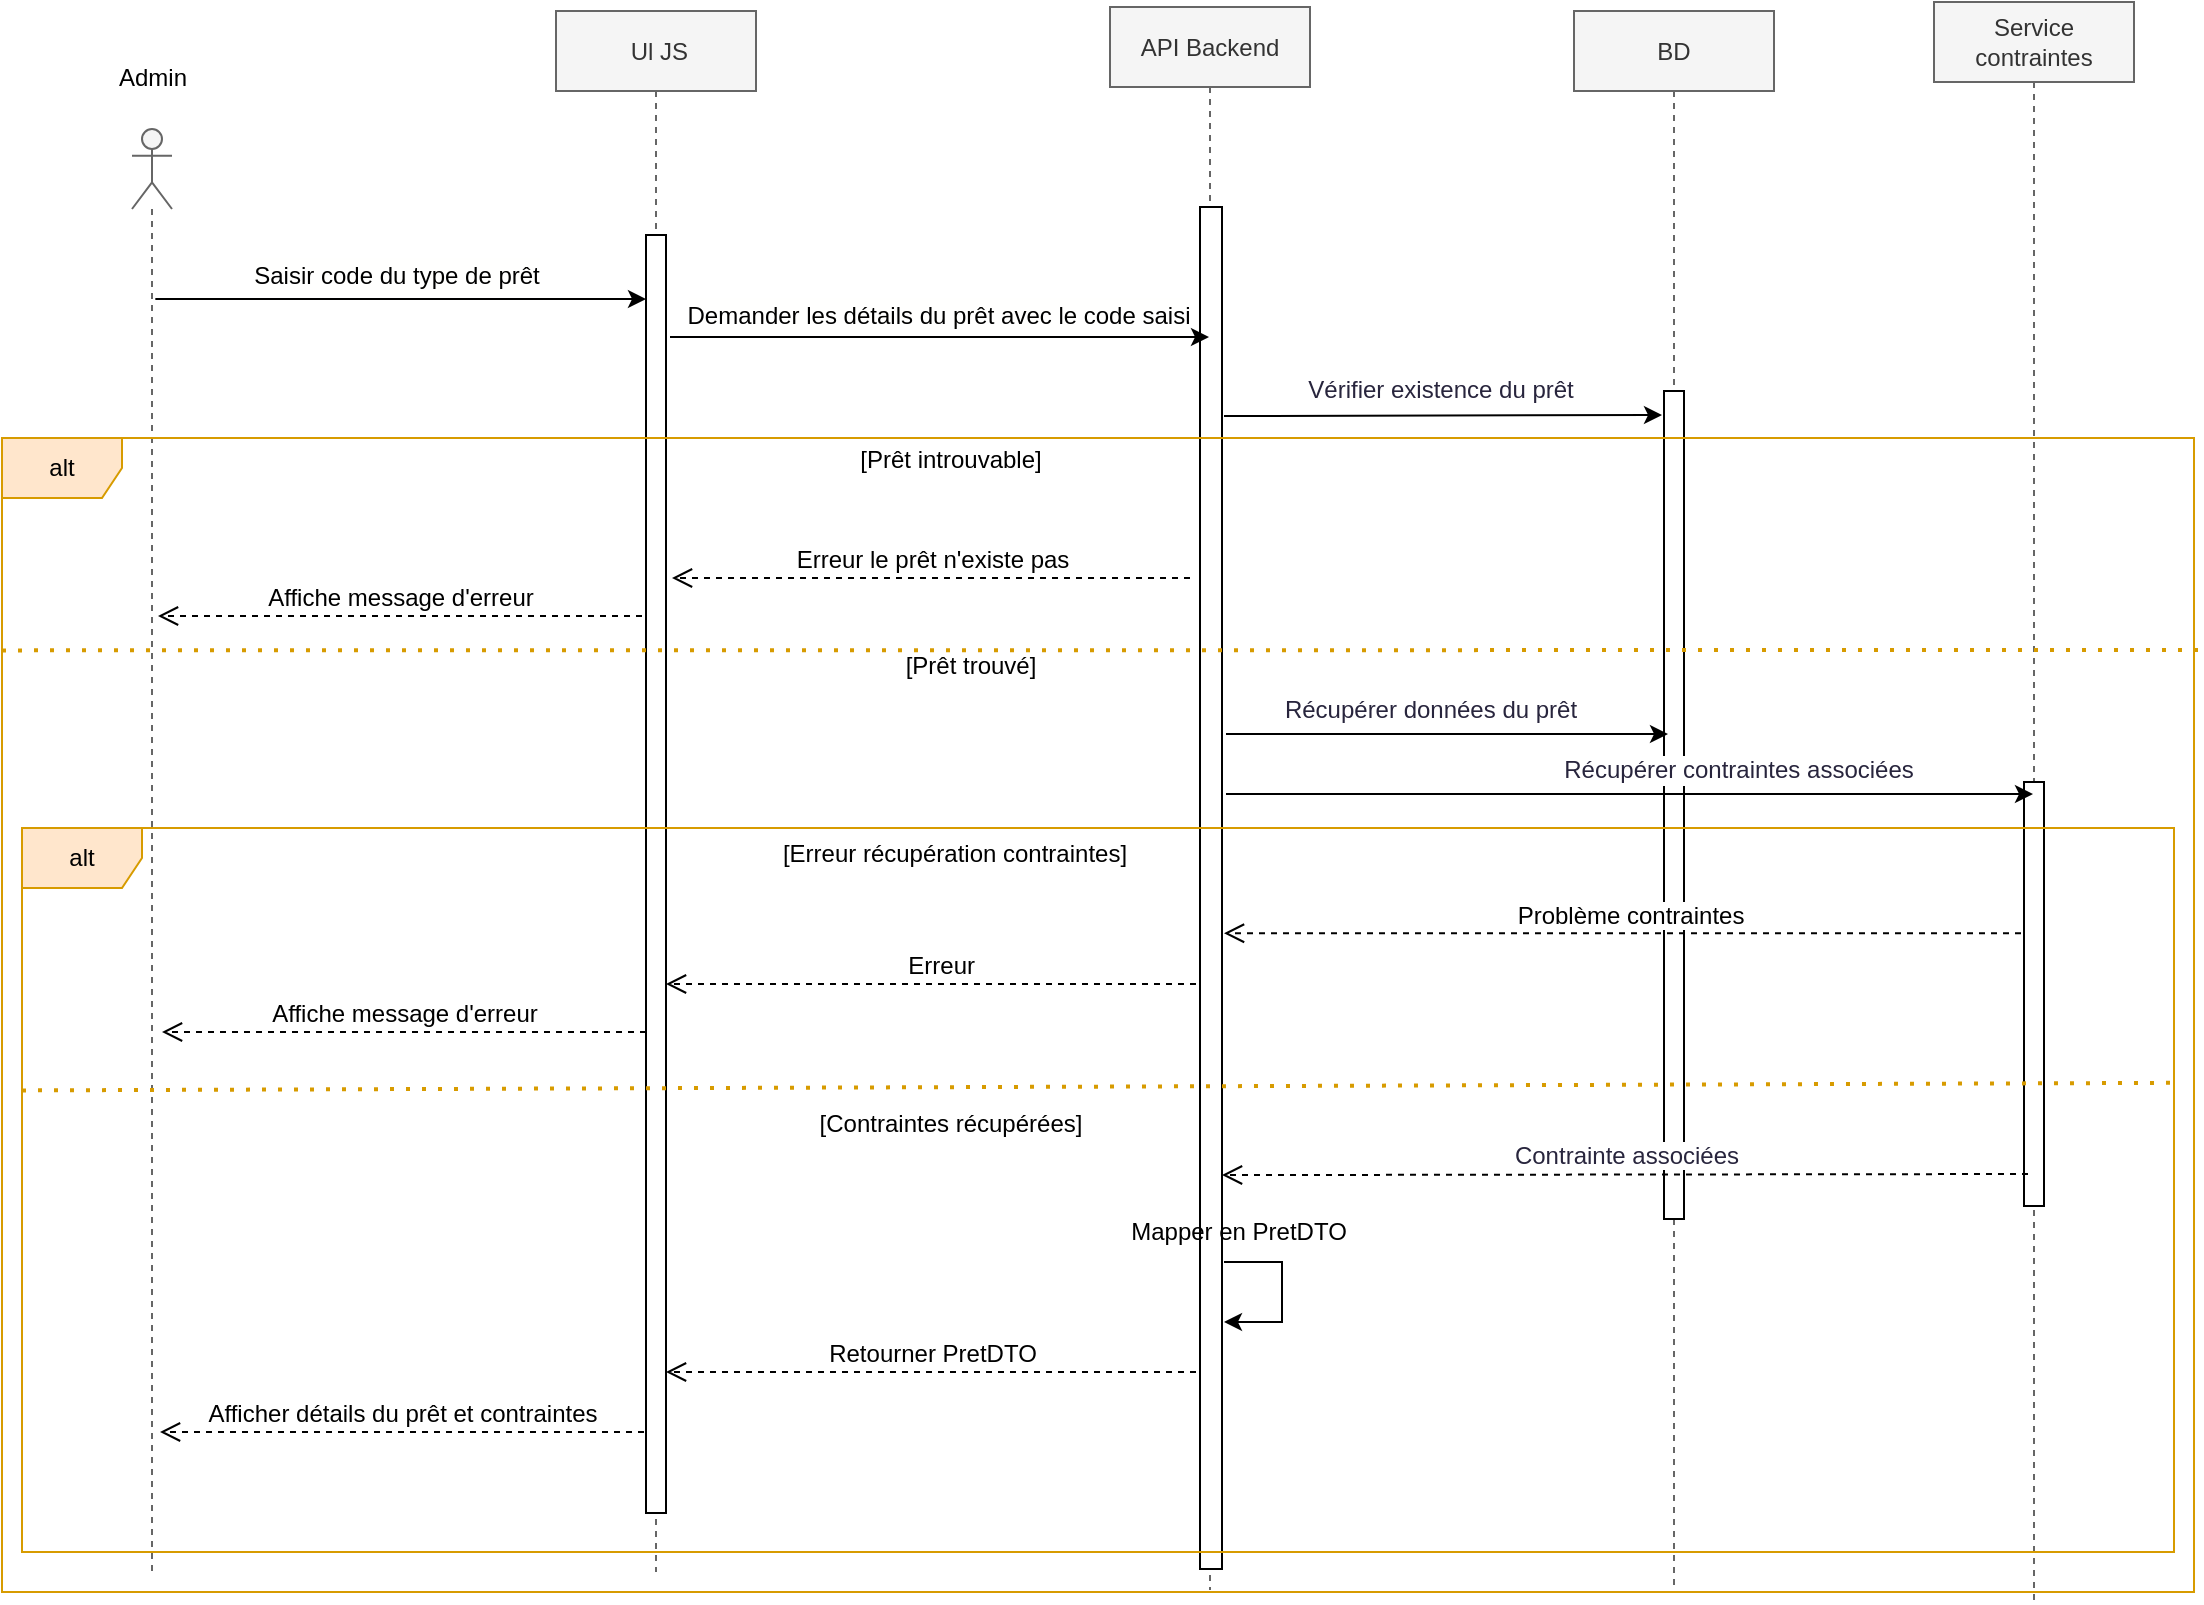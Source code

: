 <mxfile version="28.0.4">
  <diagram name="Page-1" id="2YBvvXClWsGukQMizWep">
    <mxGraphModel dx="1875" dy="745" grid="0" gridSize="10" guides="1" tooltips="1" connect="1" arrows="1" fold="1" page="0" pageScale="1" pageWidth="850" pageHeight="1100" math="0" shadow="0">
      <root>
        <mxCell id="0" />
        <mxCell id="1" parent="0" />
        <mxCell id="GzlFisNlPgcnF2gOdxi4-1" value="" style="shape=umlLifeline;perimeter=lifelinePerimeter;whiteSpace=wrap;html=1;container=1;dropTarget=0;collapsible=0;recursiveResize=0;outlineConnect=0;portConstraint=eastwest;newEdgeStyle={&quot;curved&quot;:0,&quot;rounded&quot;:0};participant=umlActor;fillColor=#f5f5f5;fontColor=#333333;strokeColor=#666666;" vertex="1" parent="1">
          <mxGeometry x="379" y="446.5" width="20" height="723.5" as="geometry" />
        </mxCell>
        <mxCell id="GzlFisNlPgcnF2gOdxi4-2" value="Admin" style="text;html=1;align=center;verticalAlign=middle;resizable=0;points=[];autosize=1;strokeColor=none;fillColor=none;" vertex="1" parent="1">
          <mxGeometry x="363" y="407.5" width="52" height="26" as="geometry" />
        </mxCell>
        <mxCell id="GzlFisNlPgcnF2gOdxi4-3" value="&amp;nbsp;Ul JS" style="shape=umlLifeline;perimeter=lifelinePerimeter;whiteSpace=wrap;html=1;container=1;dropTarget=0;collapsible=0;recursiveResize=0;outlineConnect=0;portConstraint=eastwest;newEdgeStyle={&quot;curved&quot;:0,&quot;rounded&quot;:0};fillColor=#f5f5f5;fontColor=#333333;strokeColor=#666666;" vertex="1" parent="1">
          <mxGeometry x="591" y="387.5" width="100" height="780.5" as="geometry" />
        </mxCell>
        <mxCell id="GzlFisNlPgcnF2gOdxi4-4" value="" style="html=1;points=[[0,0,0,0,5],[0,1,0,0,-5],[1,0,0,0,5],[1,1,0,0,-5]];perimeter=orthogonalPerimeter;outlineConnect=0;targetShapes=umlLifeline;portConstraint=eastwest;newEdgeStyle={&quot;curved&quot;:0,&quot;rounded&quot;:0};" vertex="1" parent="GzlFisNlPgcnF2gOdxi4-3">
          <mxGeometry x="45" y="112" width="10" height="639" as="geometry" />
        </mxCell>
        <mxCell id="GzlFisNlPgcnF2gOdxi4-5" value="API Backend" style="shape=umlLifeline;perimeter=lifelinePerimeter;whiteSpace=wrap;html=1;container=1;dropTarget=0;collapsible=0;recursiveResize=0;outlineConnect=0;portConstraint=eastwest;newEdgeStyle={&quot;curved&quot;:0,&quot;rounded&quot;:0};fillColor=#f5f5f5;fontColor=#333333;strokeColor=#666666;" vertex="1" parent="1">
          <mxGeometry x="868" y="385.5" width="100" height="791.5" as="geometry" />
        </mxCell>
        <mxCell id="GzlFisNlPgcnF2gOdxi4-6" value="" style="html=1;points=[[0,0,0,0,5],[0,1,0,0,-5],[1,0,0,0,5],[1,1,0,0,-5]];perimeter=orthogonalPerimeter;outlineConnect=0;targetShapes=umlLifeline;portConstraint=eastwest;newEdgeStyle={&quot;curved&quot;:0,&quot;rounded&quot;:0};" vertex="1" parent="GzlFisNlPgcnF2gOdxi4-5">
          <mxGeometry x="45" y="100" width="11" height="681" as="geometry" />
        </mxCell>
        <mxCell id="GzlFisNlPgcnF2gOdxi4-7" value="BD" style="shape=umlLifeline;perimeter=lifelinePerimeter;whiteSpace=wrap;html=1;container=1;dropTarget=0;collapsible=0;recursiveResize=0;outlineConnect=0;portConstraint=eastwest;newEdgeStyle={&quot;curved&quot;:0,&quot;rounded&quot;:0};fillColor=#f5f5f5;fontColor=#333333;strokeColor=#666666;" vertex="1" parent="1">
          <mxGeometry x="1100" y="387.5" width="100" height="789.5" as="geometry" />
        </mxCell>
        <mxCell id="GzlFisNlPgcnF2gOdxi4-8" value="" style="html=1;points=[[0,0,0,0,5],[0,1,0,0,-5],[1,0,0,0,5],[1,1,0,0,-5]];perimeter=orthogonalPerimeter;outlineConnect=0;targetShapes=umlLifeline;portConstraint=eastwest;newEdgeStyle={&quot;curved&quot;:0,&quot;rounded&quot;:0};" vertex="1" parent="GzlFisNlPgcnF2gOdxi4-7">
          <mxGeometry x="45" y="190" width="10" height="414" as="geometry" />
        </mxCell>
        <mxCell id="GzlFisNlPgcnF2gOdxi4-9" value="Service contraintes" style="shape=umlLifeline;perimeter=lifelinePerimeter;whiteSpace=wrap;html=1;container=1;dropTarget=0;collapsible=0;recursiveResize=0;outlineConnect=0;portConstraint=eastwest;newEdgeStyle={&quot;curved&quot;:0,&quot;rounded&quot;:0};fillColor=#f5f5f5;fontColor=#333333;strokeColor=#666666;" vertex="1" parent="1">
          <mxGeometry x="1280" y="383" width="100" height="800" as="geometry" />
        </mxCell>
        <mxCell id="GzlFisNlPgcnF2gOdxi4-10" value="" style="endArrow=classic;html=1;rounded=0;" edge="1" parent="1">
          <mxGeometry width="50" height="50" relative="1" as="geometry">
            <mxPoint x="390.667" y="531.5" as="sourcePoint" />
            <mxPoint x="636" y="531.5" as="targetPoint" />
          </mxGeometry>
        </mxCell>
        <mxCell id="GzlFisNlPgcnF2gOdxi4-11" value="&lt;div style=&quot;background-color: rgb(255, 255, 254); line-height: 19px; white-space-collapse: preserve;&quot;&gt;&lt;font face=&quot;Recursive Variable, arial, sans-serif&quot; style=&quot;color: rgb(0, 0, 0); font-size: 12px;&quot;&gt;Saisir code du type de prêt&lt;/font&gt;&lt;/div&gt;" style="text;html=1;align=center;verticalAlign=middle;resizable=0;points=[];autosize=1;strokeColor=none;fillColor=none;" vertex="1" parent="1">
          <mxGeometry x="430" y="504.5" width="161" height="31" as="geometry" />
        </mxCell>
        <mxCell id="GzlFisNlPgcnF2gOdxi4-12" value="" style="endArrow=classic;html=1;rounded=0;" edge="1" parent="1" target="GzlFisNlPgcnF2gOdxi4-5">
          <mxGeometry width="50" height="50" relative="1" as="geometry">
            <mxPoint x="648" y="550.5" as="sourcePoint" />
            <mxPoint x="891" y="550.5" as="targetPoint" />
          </mxGeometry>
        </mxCell>
        <mxCell id="GzlFisNlPgcnF2gOdxi4-13" value="&lt;div style=&quot;background-color: rgb(255, 255, 254); line-height: 19px; white-space-collapse: preserve;&quot;&gt;&lt;font face=&quot;Recursive Variable, arial, sans-serif&quot; style=&quot;font-size: 12px;&quot;&gt;Demander les détails du prêt avec le code saisi&lt;/font&gt;&lt;/div&gt;" style="edgeLabel;html=1;align=center;verticalAlign=middle;resizable=0;points=[];" vertex="1" connectable="0" parent="GzlFisNlPgcnF2gOdxi4-12">
          <mxGeometry x="-0.046" y="12" relative="1" as="geometry">
            <mxPoint x="5" y="1" as="offset" />
          </mxGeometry>
        </mxCell>
        <mxCell id="GzlFisNlPgcnF2gOdxi4-14" value="[Prêt introuvable]" style="text;html=1;align=center;verticalAlign=middle;resizable=0;points=[];autosize=1;strokeColor=none;fillColor=none;" vertex="1" parent="1">
          <mxGeometry x="733" y="598.5" width="109" height="26" as="geometry" />
        </mxCell>
        <mxCell id="GzlFisNlPgcnF2gOdxi4-15" value="" style="endArrow=classic;html=1;rounded=0;" edge="1" parent="1">
          <mxGeometry width="50" height="50" relative="1" as="geometry">
            <mxPoint x="925" y="590" as="sourcePoint" />
            <mxPoint x="1144" y="589.5" as="targetPoint" />
          </mxGeometry>
        </mxCell>
        <mxCell id="GzlFisNlPgcnF2gOdxi4-16" value="&lt;span style=&quot;color: rgb(40, 37, 61); font-family: &amp;quot;Recursive Variable&amp;quot;, arial, sans-serif;&quot;&gt;&lt;font style=&quot;font-size: 12px;&quot;&gt;Vérifier existence du prêt&lt;/font&gt;&lt;/span&gt;" style="edgeLabel;html=1;align=center;verticalAlign=middle;resizable=0;points=[];" vertex="1" connectable="0" parent="GzlFisNlPgcnF2gOdxi4-15">
          <mxGeometry x="-0.046" y="12" relative="1" as="geometry">
            <mxPoint x="3" y="-1" as="offset" />
          </mxGeometry>
        </mxCell>
        <mxCell id="GzlFisNlPgcnF2gOdxi4-18" value="&lt;span style=&quot;font-size: 12px;&quot;&gt;Erreur le prêt n&#39;existe pas&lt;/span&gt;" style="html=1;verticalAlign=bottom;endArrow=open;dashed=1;endSize=8;curved=0;rounded=0;" edge="1" parent="1">
          <mxGeometry x="-0.001" relative="1" as="geometry">
            <mxPoint x="908" y="671" as="sourcePoint" />
            <mxPoint x="649" y="671" as="targetPoint" />
            <mxPoint as="offset" />
          </mxGeometry>
        </mxCell>
        <mxCell id="GzlFisNlPgcnF2gOdxi4-19" value="&lt;span style=&quot;font-size: 12px;&quot;&gt;Affiche message d&#39;erreur&lt;/span&gt;" style="html=1;verticalAlign=bottom;endArrow=open;dashed=1;endSize=8;curved=0;rounded=0;" edge="1" parent="1">
          <mxGeometry x="-0.001" relative="1" as="geometry">
            <mxPoint x="634" y="690" as="sourcePoint" />
            <mxPoint x="392" y="690" as="targetPoint" />
            <mxPoint as="offset" />
          </mxGeometry>
        </mxCell>
        <mxCell id="GzlFisNlPgcnF2gOdxi4-20" value="[Prêt trouvé]" style="text;html=1;align=center;verticalAlign=middle;resizable=0;points=[];autosize=1;strokeColor=none;fillColor=none;" vertex="1" parent="1">
          <mxGeometry x="756" y="702" width="83" height="26" as="geometry" />
        </mxCell>
        <mxCell id="GzlFisNlPgcnF2gOdxi4-24" value="&lt;span style=&quot;font-size: 12px;&quot;&gt;Affiche message d&#39;erreur&lt;/span&gt;" style="html=1;verticalAlign=bottom;endArrow=open;dashed=1;endSize=8;curved=0;rounded=0;" edge="1" parent="1">
          <mxGeometry x="-0.001" relative="1" as="geometry">
            <mxPoint x="636" y="898" as="sourcePoint" />
            <mxPoint x="394" y="898" as="targetPoint" />
            <mxPoint as="offset" />
          </mxGeometry>
        </mxCell>
        <mxCell id="GzlFisNlPgcnF2gOdxi4-25" value="[Erreur récupération contraintes]" style="text;html=1;align=center;verticalAlign=middle;resizable=0;points=[];autosize=1;strokeColor=none;fillColor=none;" vertex="1" parent="1">
          <mxGeometry x="695" y="796" width="190" height="26" as="geometry" />
        </mxCell>
        <mxCell id="GzlFisNlPgcnF2gOdxi4-26" value="" style="endArrow=classic;html=1;rounded=0;" edge="1" parent="1">
          <mxGeometry width="50" height="50" relative="1" as="geometry">
            <mxPoint x="926" y="749" as="sourcePoint" />
            <mxPoint x="1147" y="749" as="targetPoint" />
          </mxGeometry>
        </mxCell>
        <mxCell id="GzlFisNlPgcnF2gOdxi4-27" value="&lt;span style=&quot;color: rgb(40, 37, 61); font-family: &amp;quot;Recursive Variable&amp;quot;, arial, sans-serif;&quot;&gt;&lt;font style=&quot;font-size: 12px;&quot;&gt;Récupérer données du prêt&lt;/font&gt;&lt;/span&gt;" style="edgeLabel;html=1;align=center;verticalAlign=middle;resizable=0;points=[];" vertex="1" connectable="0" parent="GzlFisNlPgcnF2gOdxi4-26">
          <mxGeometry x="0.696" y="3" relative="1" as="geometry">
            <mxPoint x="-86" y="-9" as="offset" />
          </mxGeometry>
        </mxCell>
        <mxCell id="GzlFisNlPgcnF2gOdxi4-28" style="edgeStyle=orthogonalEdgeStyle;rounded=0;orthogonalLoop=1;jettySize=auto;html=1;curved=0;" edge="1" parent="1">
          <mxGeometry relative="1" as="geometry">
            <mxPoint x="925" y="1013" as="sourcePoint" />
            <Array as="points">
              <mxPoint x="954" y="1013" />
              <mxPoint x="954" y="1043" />
            </Array>
            <mxPoint x="925" y="1043" as="targetPoint" />
          </mxGeometry>
        </mxCell>
        <mxCell id="GzlFisNlPgcnF2gOdxi4-32" value="alt" style="shape=umlFrame;whiteSpace=wrap;html=1;pointerEvents=0;fillColor=#ffe6cc;strokeColor=#d79b00;" vertex="1" parent="1">
          <mxGeometry x="314" y="601" width="1096" height="577" as="geometry" />
        </mxCell>
        <mxCell id="GzlFisNlPgcnF2gOdxi4-33" value="[Contraintes récupérées]" style="text;html=1;align=center;verticalAlign=middle;resizable=0;points=[];autosize=1;strokeColor=none;fillColor=none;" vertex="1" parent="1">
          <mxGeometry x="713" y="931" width="149" height="26" as="geometry" />
        </mxCell>
        <mxCell id="GzlFisNlPgcnF2gOdxi4-34" value="&lt;span style=&quot;font-size: 12px;&quot;&gt;Problème contraintes&lt;/span&gt;" style="html=1;verticalAlign=bottom;endArrow=open;dashed=1;endSize=8;curved=0;rounded=0;" edge="1" parent="1" source="GzlFisNlPgcnF2gOdxi4-9">
          <mxGeometry x="-0.001" relative="1" as="geometry">
            <mxPoint x="1167" y="848.62" as="sourcePoint" />
            <mxPoint x="925" y="848.62" as="targetPoint" />
            <mxPoint as="offset" />
          </mxGeometry>
        </mxCell>
        <mxCell id="GzlFisNlPgcnF2gOdxi4-35" value="&lt;span style=&quot;font-size: 12px;&quot;&gt;Afficher détails du prêt et contraintes&lt;/span&gt;" style="html=1;verticalAlign=bottom;endArrow=open;dashed=1;endSize=8;curved=0;rounded=0;" edge="1" parent="1">
          <mxGeometry x="-0.001" relative="1" as="geometry">
            <mxPoint x="635" y="1098" as="sourcePoint" />
            <mxPoint x="393" y="1098" as="targetPoint" />
            <mxPoint as="offset" />
          </mxGeometry>
        </mxCell>
        <mxCell id="GzlFisNlPgcnF2gOdxi4-36" value="" style="endArrow=none;dashed=1;html=1;dashPattern=1 3;strokeWidth=2;rounded=0;fillColor=#ffe6cc;strokeColor=#d79b00;" edge="1" parent="1">
          <mxGeometry width="50" height="50" relative="1" as="geometry">
            <mxPoint x="314" y="707.192" as="sourcePoint" />
            <mxPoint x="1412" y="707" as="targetPoint" />
            <Array as="points" />
          </mxGeometry>
        </mxCell>
        <mxCell id="GzlFisNlPgcnF2gOdxi4-37" value="" style="html=1;points=[[0,0,0,0,5],[0,1,0,0,-5],[1,0,0,0,5],[1,1,0,0,-5]];perimeter=orthogonalPerimeter;outlineConnect=0;targetShapes=umlLifeline;portConstraint=eastwest;newEdgeStyle={&quot;curved&quot;:0,&quot;rounded&quot;:0};" vertex="1" parent="1">
          <mxGeometry x="1325" y="773" width="10" height="212" as="geometry" />
        </mxCell>
        <mxCell id="GzlFisNlPgcnF2gOdxi4-43" value="alt" style="shape=umlFrame;whiteSpace=wrap;html=1;pointerEvents=0;fillColor=#ffe6cc;strokeColor=#d79b00;" vertex="1" parent="1">
          <mxGeometry x="324" y="796" width="1076" height="362" as="geometry" />
        </mxCell>
        <mxCell id="GzlFisNlPgcnF2gOdxi4-45" value="&lt;span style=&quot;color: rgb(40, 37, 61); font-family: &amp;quot;Recursive Variable&amp;quot;, arial, sans-serif;&quot;&gt;&lt;font style=&quot;font-size: 12px;&quot;&gt;Contrainte associées&lt;/font&gt;&lt;/span&gt;" style="html=1;verticalAlign=bottom;endArrow=open;dashed=1;endSize=8;curved=0;rounded=0;" edge="1" parent="1">
          <mxGeometry x="-0.001" relative="1" as="geometry">
            <mxPoint x="1327" y="969" as="sourcePoint" />
            <mxPoint x="924" y="969.5" as="targetPoint" />
            <mxPoint as="offset" />
            <Array as="points">
              <mxPoint x="958" y="969.5" />
            </Array>
          </mxGeometry>
        </mxCell>
        <mxCell id="GzlFisNlPgcnF2gOdxi4-46" value="&lt;span style=&quot;font-size: 12px;&quot;&gt;Erreur&amp;nbsp;&lt;/span&gt;" style="html=1;verticalAlign=bottom;endArrow=open;dashed=1;endSize=8;curved=0;rounded=0;" edge="1" parent="1" target="GzlFisNlPgcnF2gOdxi4-4">
          <mxGeometry x="-0.042" relative="1" as="geometry">
            <mxPoint x="911" y="874" as="sourcePoint" />
            <mxPoint x="669" y="874" as="targetPoint" />
            <mxPoint x="1" as="offset" />
          </mxGeometry>
        </mxCell>
        <mxCell id="GzlFisNlPgcnF2gOdxi4-47" value="&lt;span style=&quot;font-size: 12px;&quot;&gt;Retourner PretDTO&lt;/span&gt;" style="html=1;verticalAlign=bottom;endArrow=open;dashed=1;endSize=8;curved=0;rounded=0;" edge="1" parent="1" target="GzlFisNlPgcnF2gOdxi4-4">
          <mxGeometry x="-0.001" relative="1" as="geometry">
            <mxPoint x="911" y="1068" as="sourcePoint" />
            <mxPoint x="669" y="1068" as="targetPoint" />
            <mxPoint as="offset" />
          </mxGeometry>
        </mxCell>
        <mxCell id="GzlFisNlPgcnF2gOdxi4-48" value="" style="endArrow=none;dashed=1;html=1;dashPattern=1 3;strokeWidth=2;rounded=0;fillColor=#ffe6cc;strokeColor=#d79b00;entryX=0.999;entryY=0.352;entryDx=0;entryDy=0;entryPerimeter=0;exitX=-0.003;exitY=0.431;exitDx=0;exitDy=0;exitPerimeter=0;" edge="1" parent="1" target="GzlFisNlPgcnF2gOdxi4-43">
          <mxGeometry width="50" height="50" relative="1" as="geometry">
            <mxPoint x="324.002" y="927.212" as="sourcePoint" />
            <mxPoint x="1401.078" y="921.782" as="targetPoint" />
            <Array as="points" />
          </mxGeometry>
        </mxCell>
        <mxCell id="GzlFisNlPgcnF2gOdxi4-54" value="" style="endArrow=classic;html=1;rounded=0;" edge="1" parent="1" target="GzlFisNlPgcnF2gOdxi4-9">
          <mxGeometry width="50" height="50" relative="1" as="geometry">
            <mxPoint x="926" y="779" as="sourcePoint" />
            <mxPoint x="1147" y="779" as="targetPoint" />
          </mxGeometry>
        </mxCell>
        <mxCell id="GzlFisNlPgcnF2gOdxi4-55" value="&lt;span style=&quot;color: rgb(40, 37, 61); font-family: &amp;quot;Recursive Variable&amp;quot;, arial, sans-serif;&quot;&gt;&lt;font style=&quot;font-size: 12px;&quot;&gt;Récupérer contraintes associées&lt;/font&gt;&lt;/span&gt;" style="edgeLabel;html=1;align=center;verticalAlign=middle;resizable=0;points=[];" vertex="1" connectable="0" parent="GzlFisNlPgcnF2gOdxi4-54">
          <mxGeometry x="0.696" y="3" relative="1" as="geometry">
            <mxPoint x="-86" y="-9" as="offset" />
          </mxGeometry>
        </mxCell>
        <mxCell id="GzlFisNlPgcnF2gOdxi4-56" value="Mapper en PretDTO" style="text;html=1;align=center;verticalAlign=middle;resizable=0;points=[];autosize=1;strokeColor=none;fillColor=none;" vertex="1" parent="1">
          <mxGeometry x="869" y="985" width="126" height="26" as="geometry" />
        </mxCell>
      </root>
    </mxGraphModel>
  </diagram>
</mxfile>
